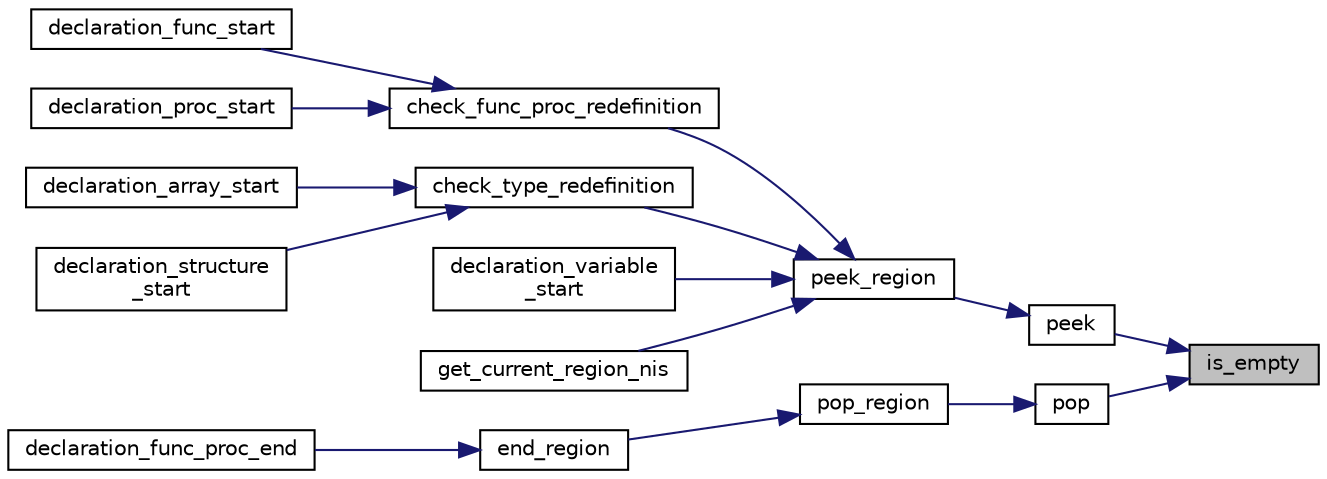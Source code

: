digraph "is_empty"
{
 // LATEX_PDF_SIZE
  edge [fontname="Helvetica",fontsize="10",labelfontname="Helvetica",labelfontsize="10"];
  node [fontname="Helvetica",fontsize="10",shape=record];
  rankdir="RL";
  Node1 [label="is_empty",height=0.2,width=0.4,color="black", fillcolor="grey75", style="filled", fontcolor="black",tooltip="Checks if the stack is empty."];
  Node1 -> Node2 [dir="back",color="midnightblue",fontsize="10",style="solid",fontname="Helvetica"];
  Node2 [label="peek",height=0.2,width=0.4,color="black", fillcolor="white", style="filled",URL="$d3/dbb/stack_8c.html#a9cf0786f5f2fb0c4c025b7e9bb552881",tooltip="Peeks at the top value of the stack without popping it."];
  Node2 -> Node3 [dir="back",color="midnightblue",fontsize="10",style="solid",fontname="Helvetica"];
  Node3 [label="peek_region",height=0.2,width=0.4,color="black", fillcolor="white", style="filled",URL="$d3/d91/region__stack_8c.html#a367ecd3e3c76f083c2ef6b296cfa8030",tooltip="Peeks at the top region of the stack without removing it."];
  Node3 -> Node4 [dir="back",color="midnightblue",fontsize="10",style="solid",fontname="Helvetica"];
  Node4 [label="check_func_proc_redefinition",height=0.2,width=0.4,color="black", fillcolor="white", style="filled",URL="$d0/d8b/func__proc__validation_8c.html#a8411cbcac96e774b3d92ba56cd92d927",tooltip="Checks if a function or procedure has been redefined."];
  Node4 -> Node5 [dir="back",color="midnightblue",fontsize="10",style="solid",fontname="Helvetica"];
  Node5 [label="declaration_func_start",height=0.2,width=0.4,color="black", fillcolor="white", style="filled",URL="$dc/d66/func__proc__manager_8c.html#ad308181286b701d8a073ea5416924e1d",tooltip="Starts the declaration of a function."];
  Node4 -> Node6 [dir="back",color="midnightblue",fontsize="10",style="solid",fontname="Helvetica"];
  Node6 [label="declaration_proc_start",height=0.2,width=0.4,color="black", fillcolor="white", style="filled",URL="$dc/d66/func__proc__manager_8c.html#a1423e71098aec906db6b648a65845296",tooltip="Starts the declaration of a procedure."];
  Node3 -> Node7 [dir="back",color="midnightblue",fontsize="10",style="solid",fontname="Helvetica"];
  Node7 [label="check_type_redefinition",height=0.2,width=0.4,color="black", fillcolor="white", style="filled",URL="$d2/d71/type__validation_8c.html#ad0ff0ffaf64af0526cea2fc312001686",tooltip="Checks if a type has been redefined."];
  Node7 -> Node8 [dir="back",color="midnightblue",fontsize="10",style="solid",fontname="Helvetica"];
  Node8 [label="declaration_array_start",height=0.2,width=0.4,color="black", fillcolor="white", style="filled",URL="$d3/d13/array__manager_8c.html#a2bb30a00cd527c3decfe286173f052e1",tooltip="Starts the declaration of an array."];
  Node7 -> Node9 [dir="back",color="midnightblue",fontsize="10",style="solid",fontname="Helvetica"];
  Node9 [label="declaration_structure\l_start",height=0.2,width=0.4,color="black", fillcolor="white", style="filled",URL="$d1/da1/structure__manager_8c.html#aa577dea532d7d7c93aca4df9fa53235c",tooltip="Starts the declaration of a structure."];
  Node3 -> Node10 [dir="back",color="midnightblue",fontsize="10",style="solid",fontname="Helvetica"];
  Node10 [label="declaration_variable\l_start",height=0.2,width=0.4,color="black", fillcolor="white", style="filled",URL="$de/d23/variable__manager_8c.html#af85e197b346ed860553f44112be19c28",tooltip="Starts the declaration of a variable."];
  Node3 -> Node11 [dir="back",color="midnightblue",fontsize="10",style="solid",fontname="Helvetica"];
  Node11 [label="get_current_region_nis",height=0.2,width=0.4,color="black", fillcolor="white", style="filled",URL="$d8/d88/region__table_8c.html#a7c1df0c1c144c34b4089f04c631c3127",tooltip="Gets the NIS of the current region."];
  Node1 -> Node12 [dir="back",color="midnightblue",fontsize="10",style="solid",fontname="Helvetica"];
  Node12 [label="pop",height=0.2,width=0.4,color="black", fillcolor="white", style="filled",URL="$d3/dbb/stack_8c.html#ab9b175f5ea01bed047c29bcdb935a111",tooltip="Pops a value from the stack."];
  Node12 -> Node13 [dir="back",color="midnightblue",fontsize="10",style="solid",fontname="Helvetica"];
  Node13 [label="pop_region",height=0.2,width=0.4,color="black", fillcolor="white", style="filled",URL="$d3/d91/region__stack_8c.html#afeb96bf21d57cc73671e0fa178704f63",tooltip="Pops a region from the stack."];
  Node13 -> Node14 [dir="back",color="midnightblue",fontsize="10",style="solid",fontname="Helvetica"];
  Node14 [label="end_region",height=0.2,width=0.4,color="black", fillcolor="white", style="filled",URL="$d8/d88/region__table_8c.html#a3fcd12446a933658f0caaf8180076868",tooltip="Ends the current region."];
  Node14 -> Node15 [dir="back",color="midnightblue",fontsize="10",style="solid",fontname="Helvetica"];
  Node15 [label="declaration_func_proc_end",height=0.2,width=0.4,color="black", fillcolor="white", style="filled",URL="$dc/d66/func__proc__manager_8c.html#af3dc7c5760795f233da276c3204091e1",tooltip="Ends the declaration of a function or procedure."];
}
